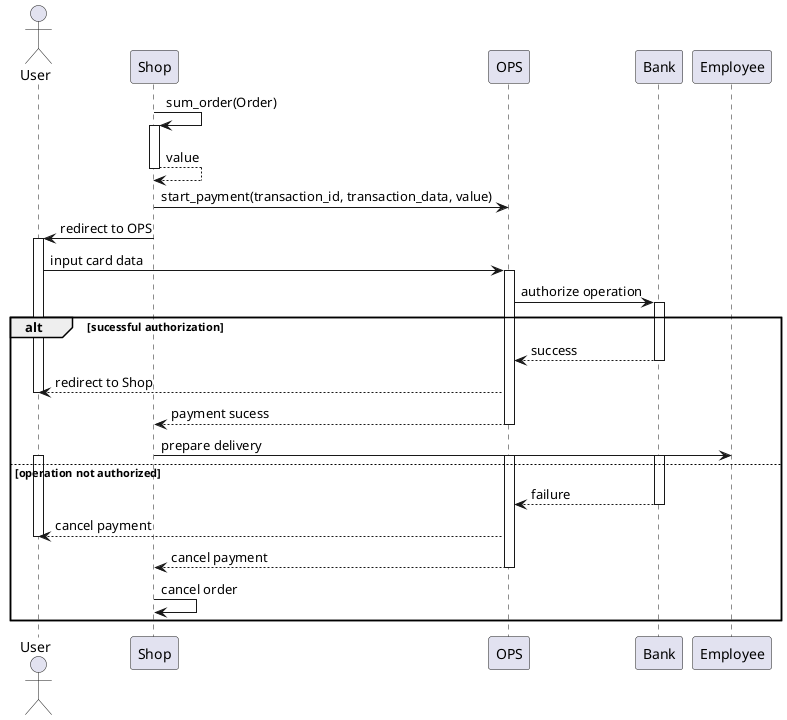 @startuml
actor User

Shop -> Shop : sum_order(Order)
activate Shop
return value
Shop -> "OPS" : start_payment(transaction_id, transaction_data, value)
Shop -> User : redirect to OPS
activate User
User -> OPS : input card data
activate OPS
OPS -> Bank : authorize operation
activate Bank
alt sucessful authorization
    return success
    OPS --> User : redirect to Shop
    deactivate User
    OPS --> Shop : payment sucess
    deactivate OPS
    Shop -> Employee : prepare delivery 
else operation not authorized
    activate User
    activate OPS
    activate Bank
    Bank --> OPS : failure
    deactivate Bank
    OPS --> User : cancel payment
    deactivate User
    OPS --> Shop : cancel payment
    deactivate OPS
    Shop -> Shop : cancel order

end
@enduml
